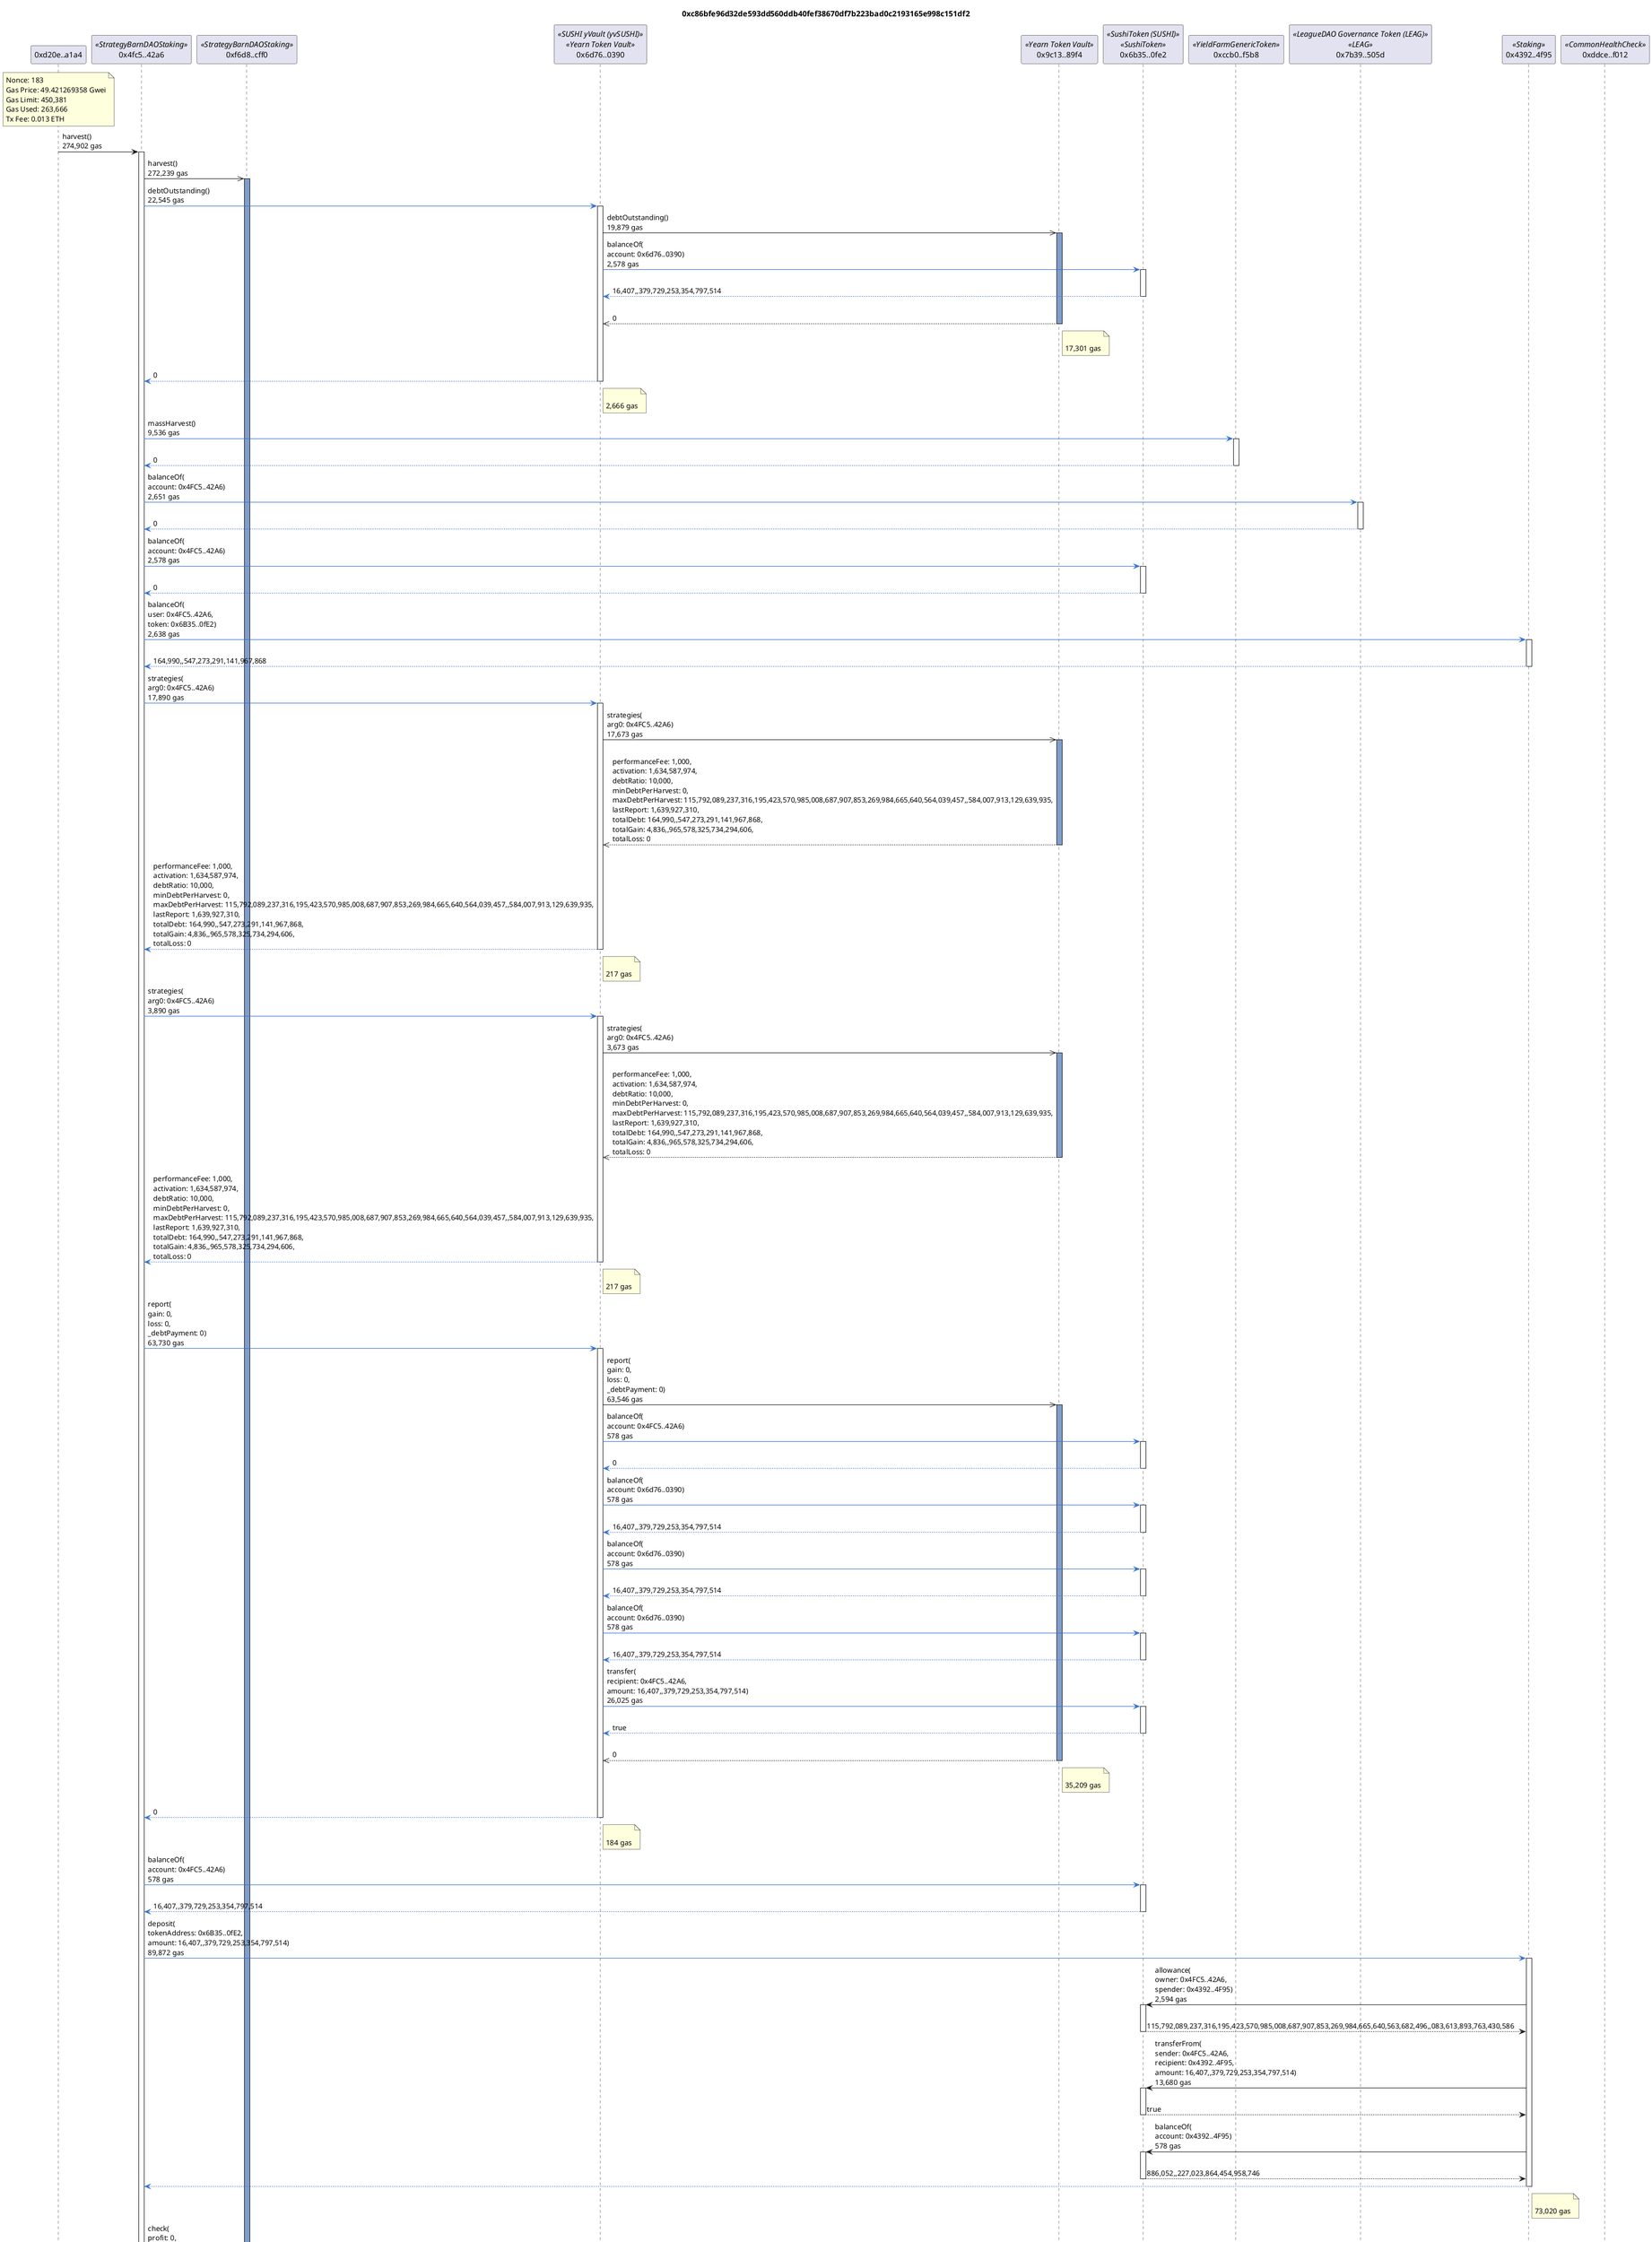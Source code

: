 @startuml
title 0xc86bfe96d32de593dd560ddb40fef38670df7b223bad0c2193165e998c151df2
caption  Sat, 25 Dec 2021 15:50:51 GMT
participant "0xd20e..a1a4" as d20ea1a4 
participant "0x4fc5..42a6" as 4fc542a6 <<StrategyBarnDAOStaking>>
participant "0xf6d8..cff0" as f6d8cff0 <<StrategyBarnDAOStaking>>
participant "0x6d76..0390" as 6d760390 <<SUSHI yVault (yvSUSHI)>><<Yearn Token Vault>>
participant "0x9c13..89f4" as 9c1389f4 <<Yearn Token Vault>>
participant "0x6b35..0fe2" as 6b350fe2 <<SushiToken (SUSHI)>><<SushiToken>>
participant "0xccb0..f5b8" as ccb0f5b8 <<YieldFarmGenericToken>>
participant "0x7b39..505d" as 7b39505d <<LeagueDAO Governance Token (LEAG)>><<LEAG>>
participant "0x4392..4f95" as 43924f95 <<Staking>>
participant "0xddce..f012" as ddcef012 <<CommonHealthCheck>>

note over d20ea1a4
Nonce: 183
Gas Price: 49.421269358 Gwei
Gas Limit: 450,381
Gas Used: 263,666
Tx Fee: 0.013 ETH
end note

d20ea1a4 -> 4fc542a6: harvest()\n274,902 gas
activate 4fc542a6
4fc542a6 ->> f6d8cff0: harvest()\n272,239 gas
activate f6d8cff0 #809ECB
4fc542a6 -[#3471CD]> 6d760390: debtOutstanding()\n22,545 gas
activate 6d760390
6d760390 ->> 9c1389f4: debtOutstanding()\n19,879 gas
activate 9c1389f4 #809ECB
6d760390 -[#3471CD]> 6b350fe2: balanceOf(\naccount: 0x6d76..0390)\n2,578 gas
activate 6b350fe2
return\n16,407,,379,729,253,354,797,514
return\n0
note right of 9c1389f4: \n17,301 gas
return\n0
note right of 6d760390: \n2,666 gas
4fc542a6 -[#3471CD]> ccb0f5b8: massHarvest()\n9,536 gas
activate ccb0f5b8
return\n0
4fc542a6 -[#3471CD]> 7b39505d: balanceOf(\naccount: 0x4FC5..42A6)\n2,651 gas
activate 7b39505d
return\n0
4fc542a6 -[#3471CD]> 6b350fe2: balanceOf(\naccount: 0x4FC5..42A6)\n2,578 gas
activate 6b350fe2
return\n0
4fc542a6 -[#3471CD]> 43924f95: balanceOf(\nuser: 0x4FC5..42A6,\ntoken: 0x6B35..0fE2)\n2,638 gas
activate 43924f95
return\n164,990,,547,273,291,141,967,868
4fc542a6 -[#3471CD]> 6d760390: strategies(\narg0: 0x4FC5..42A6)\n17,890 gas
activate 6d760390
6d760390 ->> 9c1389f4: strategies(\narg0: 0x4FC5..42A6)\n17,673 gas
activate 9c1389f4 #809ECB
return\nperformanceFee: 1,000,\nactivation: 1,634,587,974,\ndebtRatio: 10,000,\nminDebtPerHarvest: 0,\nmaxDebtPerHarvest: 115,792,089,237,316,195,423,570,985,008,687,907,853,269,984,665,640,564,039,457,,584,007,913,129,639,935,\nlastReport: 1,639,927,310,\ntotalDebt: 164,990,,547,273,291,141,967,868,\ntotalGain: 4,836,,965,578,325,734,294,606,\ntotalLoss: 0
return\nperformanceFee: 1,000,\nactivation: 1,634,587,974,\ndebtRatio: 10,000,\nminDebtPerHarvest: 0,\nmaxDebtPerHarvest: 115,792,089,237,316,195,423,570,985,008,687,907,853,269,984,665,640,564,039,457,,584,007,913,129,639,935,\nlastReport: 1,639,927,310,\ntotalDebt: 164,990,,547,273,291,141,967,868,\ntotalGain: 4,836,,965,578,325,734,294,606,\ntotalLoss: 0
note right of 6d760390: \n217 gas
4fc542a6 -[#3471CD]> 6d760390: strategies(\narg0: 0x4FC5..42A6)\n3,890 gas
activate 6d760390
6d760390 ->> 9c1389f4: strategies(\narg0: 0x4FC5..42A6)\n3,673 gas
activate 9c1389f4 #809ECB
return\nperformanceFee: 1,000,\nactivation: 1,634,587,974,\ndebtRatio: 10,000,\nminDebtPerHarvest: 0,\nmaxDebtPerHarvest: 115,792,089,237,316,195,423,570,985,008,687,907,853,269,984,665,640,564,039,457,,584,007,913,129,639,935,\nlastReport: 1,639,927,310,\ntotalDebt: 164,990,,547,273,291,141,967,868,\ntotalGain: 4,836,,965,578,325,734,294,606,\ntotalLoss: 0
return\nperformanceFee: 1,000,\nactivation: 1,634,587,974,\ndebtRatio: 10,000,\nminDebtPerHarvest: 0,\nmaxDebtPerHarvest: 115,792,089,237,316,195,423,570,985,008,687,907,853,269,984,665,640,564,039,457,,584,007,913,129,639,935,\nlastReport: 1,639,927,310,\ntotalDebt: 164,990,,547,273,291,141,967,868,\ntotalGain: 4,836,,965,578,325,734,294,606,\ntotalLoss: 0
note right of 6d760390: \n217 gas
4fc542a6 -[#3471CD]> 6d760390: report(\ngain: 0,\nloss: 0,\n_debtPayment: 0)\n63,730 gas
activate 6d760390
6d760390 ->> 9c1389f4: report(\ngain: 0,\nloss: 0,\n_debtPayment: 0)\n63,546 gas
activate 9c1389f4 #809ECB
6d760390 -[#3471CD]> 6b350fe2: balanceOf(\naccount: 0x4FC5..42A6)\n578 gas
activate 6b350fe2
return\n0
6d760390 -[#3471CD]> 6b350fe2: balanceOf(\naccount: 0x6d76..0390)\n578 gas
activate 6b350fe2
return\n16,407,,379,729,253,354,797,514
6d760390 -[#3471CD]> 6b350fe2: balanceOf(\naccount: 0x6d76..0390)\n578 gas
activate 6b350fe2
return\n16,407,,379,729,253,354,797,514
6d760390 -[#3471CD]> 6b350fe2: balanceOf(\naccount: 0x6d76..0390)\n578 gas
activate 6b350fe2
return\n16,407,,379,729,253,354,797,514
6d760390 -[#3471CD]> 6b350fe2: transfer(\nrecipient: 0x4FC5..42A6,\namount: 16,407,,379,729,253,354,797,514)\n26,025 gas
activate 6b350fe2
return\ntrue
return\n0
note right of 9c1389f4: \n35,209 gas
return\n0
note right of 6d760390: \n184 gas
4fc542a6 -[#3471CD]> 6b350fe2: balanceOf(\naccount: 0x4FC5..42A6)\n578 gas
activate 6b350fe2
return\n16,407,,379,729,253,354,797,514
4fc542a6 -[#3471CD]> 43924f95: deposit(\ntokenAddress: 0x6B35..0fE2,\namount: 16,407,,379,729,253,354,797,514)\n89,872 gas
activate 43924f95
43924f95 -> 6b350fe2: allowance(\nowner: 0x4FC5..42A6,\nspender: 0x4392..4F95)\n2,594 gas
activate 6b350fe2
return\n115,792,089,237,316,195,423,570,985,008,687,907,853,269,984,665,640,563,682,496,,083,613,893,763,430,586
43924f95 -> 6b350fe2: transferFrom(\nsender: 0x4FC5..42A6,\nrecipient: 0x4392..4F95,\namount: 16,407,,379,729,253,354,797,514)\n13,680 gas
activate 6b350fe2
return\ntrue
43924f95 -> 6b350fe2: balanceOf(\naccount: 0x4392..4F95)\n578 gas
activate 6b350fe2
return\n886,052,,227,023,864,454,958,746
return
note right of 43924f95: \n73,020 gas
4fc542a6 -[#3471CD]> ddcef012: check(\nprofit: 0,\nloss: 0,\ndebtPayment: 0,\ndebtOutstanding: 0,\ntotalDebt: 164,990,,547,273,291,141,967,868)\n13,720 gas
activate ddcef012
return\ntrue
return
note right of f6d8cff0: \n42,611 gas
return
note right of 4fc542a6: \n2,663 gas

note over 4fc542a6 #aqua
Harvested:
profit: 0,
loss: 0,
debtPayment: 0,
debtOutstanding: 0
Harvested:
profit: 0,
loss: 0,
debtPayment: 0,
debtOutstanding: 0
end note
note over 6d760390 #aqua
StrategyReported:
strategy: 0x4FC5..42A6,
gain: 0,
loss: 0,
debtPaid: 0,
totalGain: 4,836,,965,578,325,734,294,606,
totalLoss: 0,
totalDebt: 181,397,,927,002,544,496,765,382,
debtAdded: 16,407,,379,729,253,354,797,514,
debtRatio: 10,000
StrategyReported:
strategy: 0x4FC5..42A6,
gain: 0,
loss: 0,
debtPaid: 0,
totalGain: 4,836,,965,578,325,734,294,606,
totalLoss: 0,
totalDebt: 181,397,,927,002,544,496,765,382,
debtAdded: 16,407,,379,729,253,354,797,514,
debtRatio: 10,000
end note
note over 6b350fe2 #aqua
Transfer:
from: 0x6d76..0390,
to: 0x4FC5..42A6,
value: 16,407,,379,729,253,354,797,514
Transfer:
from: 0x4FC5..42A6,
to: 0x4392..4F95,
value: 16,407,,379,729,253,354,797,514
Approval:
owner: 0x4FC5..42A6,
spender: 0x4392..4F95,
value: 115,792,089,237,316,195,423,570,985,008,687,907,853,269,984,665,640,563,666,088,,703,884,640,408,633,072
end note
note over ccb0f5b8 #aqua
MassHarvest:
user: 0x4FC5..42A6,
epochsHarvested: 0,
totalValue: 0
end note
note over 43924f95 #aqua
Deposit:
user: 0x4FC5..42A6,
tokenAddress: 0x6B35..0fE2,
amount: 16,407,,379,729,253,354,797,514
end note
@endumls